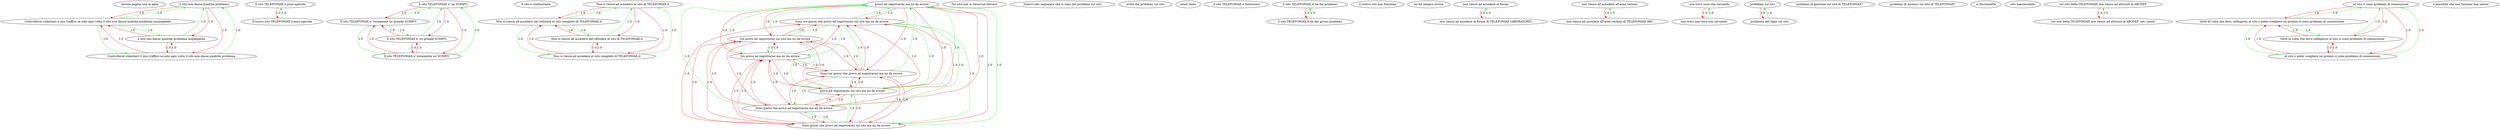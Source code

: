 digraph rawGraph {
"Alcune pagine non le apre";"il sito non dasse qualche problema";"Controllerei volentieri il mio traffico se solo ogni volta il sito non dasse qualche problema inspiegabile";"Controllerei volentieri il mio traffico se solo ogni volta il sito non dasse qualche problema";"il sito non dasse qualche problema inspiegabile";"Il sito TELEFONIAX è poco agevole";"Il nuovo sito TELEFONIAX è poco agevole";"Il sito TELEFONIAX e' un SCHIFO";"Il sito TELEFONIAX e' veramente un grande SCHIFO";"Il sito TELEFONIAX e' veramente un SCHIFO";"Il sito TELEFONIAX e' un grande SCHIFO";"Il sito è confusionale";"Non si riesce ad accedere al sito di TELEFONIAX.it";"Non si riesce ad accedere dal cellulare al sito completo di TELEFONIAX.it";"Non si riesce ad accedere al sito completo di TELEFONIAX.it";"Non si riesce ad accedere dal cellulare al sito di TELEFONIAX.it";"provo ad registrarmi ma mi da errore";"Sono tre giorni che provo ad registrarmi sul sito ma mi da errore";"Sono giorni che provo ad registrarmi sul sito ma mi da errore";"Sono giorni che provo ad registrarmi ma mi da errore";"provo ad registrarmi sul sito ma mi da errore";"Sono tre giorni che provo ad registrarmi ma mi da errore";"tre provo ad registrarmi ma mi da errore";"tre provo ad registrarmi sul sito ma mi da errore";"Sul sito non si riesce ad entrare";"Volevo solo segnalare che ci sono dei problemi sul sito";"avete dei problemi sul sito";"esser lento";"il sito TELEFONIAX è lentissimo";"il sito TELEFONIAX.it ha dei problemi";"il sito TELEFONIAX.it ha dei grossi problemi";"il vostro sito non funziona";"mi dà sempre errore";"non riesco ad accedere al forum";"non riesco ad accedere al forum di TELEFONIAX LABORATORIO";"non riesco ad accedere all'area reclami";"non riesco ad accedere all'area reclami di TELEFONIAX ABC";"non trovi cosa stai cercando";"non trovi mai cosa stai cercando";"problema sul sito";"problema del login sul sito";"problemi di gestione sul sito di TELEFONIAX?";"problemi di accesso sul sito di TELEFONIAX?";"si disconnette";"sito inaccessibile";"sul sito della TELEFONIAX non riesco ad attivare la ABCDEF";"sul sito della TELEFONIAX non riesco ad attivare la ABCDEF con i punti";"al sito ci sono problemi di connessione";"tutte le volte che devo collegarmi al sito x poter scegliere un premio ci sono problemi di connessione";"al sito x poter scegliere un premio ci sono problemi di connessione";"tutte le volte che devo collegarmi al sito ci sono problemi di connessione";"è possibile che non funzioni mai niente";"Controllerei volentieri il mio traffico se solo ogni volta il sito non dasse qualche problema inspiegabile" -> "Controllerei volentieri il mio traffico se solo ogni volta il sito non dasse qualche problema" [label=1.0] [color=green]
"Controllerei volentieri il mio traffico se solo ogni volta il sito non dasse qualche problema" -> "il sito non dasse qualche problema" [label=1.0] [color=green]
"Controllerei volentieri il mio traffico se solo ogni volta il sito non dasse qualche problema inspiegabile" -> "il sito non dasse qualche problema inspiegabile" [label=1.0] [color=green]
"il sito non dasse qualche problema inspiegabile" -> "il sito non dasse qualche problema" [label=1.0] [color=green]
"Controllerei volentieri il mio traffico se solo ogni volta il sito non dasse qualche problema inspiegabile" -> "il sito non dasse qualche problema" [label=1.0] [color=green]
"il sito non dasse qualche problema" -> "Controllerei volentieri il mio traffico se solo ogni volta il sito non dasse qualche problema inspiegabile" [label=1.0] [color=red]
"il sito non dasse qualche problema" -> "Controllerei volentieri il mio traffico se solo ogni volta il sito non dasse qualche problema" [label=1.0] [color=red]
"il sito non dasse qualche problema" -> "il sito non dasse qualche problema inspiegabile" [label=1.0] [color=red]
"Controllerei volentieri il mio traffico se solo ogni volta il sito non dasse qualche problema" -> "Controllerei volentieri il mio traffico se solo ogni volta il sito non dasse qualche problema inspiegabile" [label=1.0] [color=red]
"Controllerei volentieri il mio traffico se solo ogni volta il sito non dasse qualche problema" -> "il sito non dasse qualche problema inspiegabile" [label=1.0] [color=red]
"il sito non dasse qualche problema inspiegabile" -> "Controllerei volentieri il mio traffico se solo ogni volta il sito non dasse qualche problema inspiegabile" [label=1.0] [color=red]
"il sito non dasse qualche problema inspiegabile" -> "Controllerei volentieri il mio traffico se solo ogni volta il sito non dasse qualche problema" [label=1.0] [color=red]
"Il nuovo sito TELEFONIAX è poco agevole" -> "Il sito TELEFONIAX è poco agevole" [label=1.0] [color=green]
"Il sito TELEFONIAX è poco agevole" -> "Il nuovo sito TELEFONIAX è poco agevole" [label=1.0] [color=red]
"Il sito TELEFONIAX e' veramente un grande SCHIFO" -> "Il sito TELEFONIAX e' veramente un SCHIFO" [label=1.0] [color=green]
"Il sito TELEFONIAX e' veramente un SCHIFO" -> "Il sito TELEFONIAX e' un SCHIFO" [label=1.0] [color=green]
"Il sito TELEFONIAX e' veramente un grande SCHIFO" -> "Il sito TELEFONIAX e' un grande SCHIFO" [label=1.0] [color=green]
"Il sito TELEFONIAX e' un grande SCHIFO" -> "Il sito TELEFONIAX e' un SCHIFO" [label=1.0] [color=green]
"Il sito TELEFONIAX e' veramente un grande SCHIFO" -> "Il sito TELEFONIAX e' un SCHIFO" [label=1.0] [color=green]
"Il sito TELEFONIAX e' un SCHIFO" -> "Il sito TELEFONIAX e' veramente un grande SCHIFO" [label=1.0] [color=red]
"Il sito TELEFONIAX e' un SCHIFO" -> "Il sito TELEFONIAX e' veramente un SCHIFO" [label=1.0] [color=red]
"Il sito TELEFONIAX e' un SCHIFO" -> "Il sito TELEFONIAX e' un grande SCHIFO" [label=1.0] [color=red]
"Il sito TELEFONIAX e' veramente un SCHIFO" -> "Il sito TELEFONIAX e' veramente un grande SCHIFO" [label=1.0] [color=red]
"Il sito TELEFONIAX e' veramente un SCHIFO" -> "Il sito TELEFONIAX e' un grande SCHIFO" [label=1.0] [color=red]
"Il sito TELEFONIAX e' un grande SCHIFO" -> "Il sito TELEFONIAX e' veramente un grande SCHIFO" [label=1.0] [color=red]
"Il sito TELEFONIAX e' un grande SCHIFO" -> "Il sito TELEFONIAX e' veramente un SCHIFO" [label=1.0] [color=red]
"Non si riesce ad accedere dal cellulare al sito completo di TELEFONIAX.it" -> "Non si riesce ad accedere al sito completo di TELEFONIAX.it" [label=1.0] [color=green]
"Non si riesce ad accedere al sito completo di TELEFONIAX.it" -> "Non si riesce ad accedere al sito di TELEFONIAX.it" [label=1.0] [color=green]
"Non si riesce ad accedere dal cellulare al sito completo di TELEFONIAX.it" -> "Non si riesce ad accedere dal cellulare al sito di TELEFONIAX.it" [label=1.0] [color=green]
"Non si riesce ad accedere dal cellulare al sito di TELEFONIAX.it" -> "Non si riesce ad accedere al sito di TELEFONIAX.it" [label=1.0] [color=green]
"Non si riesce ad accedere dal cellulare al sito completo di TELEFONIAX.it" -> "Non si riesce ad accedere al sito di TELEFONIAX.it" [label=1.0] [color=green]
"Non si riesce ad accedere al sito di TELEFONIAX.it" -> "Non si riesce ad accedere dal cellulare al sito completo di TELEFONIAX.it" [label=1.0] [color=red]
"Non si riesce ad accedere al sito di TELEFONIAX.it" -> "Non si riesce ad accedere al sito completo di TELEFONIAX.it" [label=1.0] [color=red]
"Non si riesce ad accedere al sito di TELEFONIAX.it" -> "Non si riesce ad accedere dal cellulare al sito di TELEFONIAX.it" [label=1.0] [color=red]
"Non si riesce ad accedere al sito completo di TELEFONIAX.it" -> "Non si riesce ad accedere dal cellulare al sito completo di TELEFONIAX.it" [label=1.0] [color=red]
"Non si riesce ad accedere al sito completo di TELEFONIAX.it" -> "Non si riesce ad accedere dal cellulare al sito di TELEFONIAX.it" [label=1.0] [color=red]
"Non si riesce ad accedere dal cellulare al sito di TELEFONIAX.it" -> "Non si riesce ad accedere dal cellulare al sito completo di TELEFONIAX.it" [label=1.0] [color=red]
"Non si riesce ad accedere dal cellulare al sito di TELEFONIAX.it" -> "Non si riesce ad accedere al sito completo di TELEFONIAX.it" [label=1.0] [color=red]
"Sono tre giorni che provo ad registrarmi sul sito ma mi da errore" -> "Sono giorni che provo ad registrarmi sul sito ma mi da errore" [label=1.0] [color=green]
"Sono giorni che provo ad registrarmi sul sito ma mi da errore" -> "Sono giorni che provo ad registrarmi ma mi da errore" [label=1.0] [color=green]
"Sono giorni che provo ad registrarmi ma mi da errore" -> "provo ad registrarmi ma mi da errore" [label=1.0] [color=green]
"Sono giorni che provo ad registrarmi sul sito ma mi da errore" -> "provo ad registrarmi sul sito ma mi da errore" [label=1.0] [color=green]
"provo ad registrarmi sul sito ma mi da errore" -> "provo ad registrarmi ma mi da errore" [label=1.0] [color=green]
"Sono tre giorni che provo ad registrarmi sul sito ma mi da errore" -> "Sono tre giorni che provo ad registrarmi ma mi da errore" [label=1.0] [color=green]
"Sono tre giorni che provo ad registrarmi ma mi da errore" -> "Sono giorni che provo ad registrarmi ma mi da errore" [label=1.0] [color=green]
"Sono tre giorni che provo ad registrarmi ma mi da errore" -> "tre provo ad registrarmi ma mi da errore" [label=1.0] [color=green]
"tre provo ad registrarmi ma mi da errore" -> "provo ad registrarmi ma mi da errore" [label=1.0] [color=green]
"Sono tre giorni che provo ad registrarmi sul sito ma mi da errore" -> "tre provo ad registrarmi sul sito ma mi da errore" [label=1.0] [color=green]
"tre provo ad registrarmi sul sito ma mi da errore" -> "provo ad registrarmi sul sito ma mi da errore" [label=1.0] [color=green]
"tre provo ad registrarmi sul sito ma mi da errore" -> "tre provo ad registrarmi ma mi da errore" [label=1.0] [color=green]
"Sono tre giorni che provo ad registrarmi sul sito ma mi da errore" -> "tre provo ad registrarmi ma mi da errore" [label=1.0] [color=green]
"Sono tre giorni che provo ad registrarmi sul sito ma mi da errore" -> "Sono giorni che provo ad registrarmi ma mi da errore" [label=1.0] [color=green]
"Sono tre giorni che provo ad registrarmi sul sito ma mi da errore" -> "provo ad registrarmi sul sito ma mi da errore" [label=1.0] [color=green]
"Sono giorni che provo ad registrarmi sul sito ma mi da errore" -> "provo ad registrarmi ma mi da errore" [label=1.0] [color=green]
"Sono tre giorni che provo ad registrarmi ma mi da errore" -> "provo ad registrarmi ma mi da errore" [label=1.0] [color=green]
"tre provo ad registrarmi sul sito ma mi da errore" -> "provo ad registrarmi ma mi da errore" [label=1.0] [color=green]
"Sono tre giorni che provo ad registrarmi sul sito ma mi da errore" -> "provo ad registrarmi ma mi da errore" [label=1.0] [color=green]
"provo ad registrarmi ma mi da errore" -> "Sono tre giorni che provo ad registrarmi sul sito ma mi da errore" [label=1.0] [color=red]
"provo ad registrarmi ma mi da errore" -> "Sono giorni che provo ad registrarmi sul sito ma mi da errore" [label=1.0] [color=red]
"provo ad registrarmi ma mi da errore" -> "Sono giorni che provo ad registrarmi ma mi da errore" [label=1.0] [color=red]
"provo ad registrarmi ma mi da errore" -> "provo ad registrarmi sul sito ma mi da errore" [label=1.0] [color=red]
"provo ad registrarmi ma mi da errore" -> "Sono tre giorni che provo ad registrarmi ma mi da errore" [label=1.0] [color=red]
"provo ad registrarmi ma mi da errore" -> "tre provo ad registrarmi ma mi da errore" [label=1.0] [color=red]
"provo ad registrarmi ma mi da errore" -> "tre provo ad registrarmi sul sito ma mi da errore" [label=1.0] [color=red]
"Sono giorni che provo ad registrarmi sul sito ma mi da errore" -> "Sono tre giorni che provo ad registrarmi sul sito ma mi da errore" [label=1.0] [color=red]
"Sono giorni che provo ad registrarmi sul sito ma mi da errore" -> "Sono tre giorni che provo ad registrarmi ma mi da errore" [label=1.0] [color=red]
"Sono giorni che provo ad registrarmi sul sito ma mi da errore" -> "tre provo ad registrarmi ma mi da errore" [label=1.0] [color=red]
"Sono giorni che provo ad registrarmi sul sito ma mi da errore" -> "tre provo ad registrarmi sul sito ma mi da errore" [label=1.0] [color=red]
"Sono giorni che provo ad registrarmi ma mi da errore" -> "Sono tre giorni che provo ad registrarmi sul sito ma mi da errore" [label=1.0] [color=red]
"Sono giorni che provo ad registrarmi ma mi da errore" -> "Sono giorni che provo ad registrarmi sul sito ma mi da errore" [label=1.0] [color=red]
"Sono giorni che provo ad registrarmi ma mi da errore" -> "provo ad registrarmi sul sito ma mi da errore" [label=1.0] [color=red]
"Sono giorni che provo ad registrarmi ma mi da errore" -> "Sono tre giorni che provo ad registrarmi ma mi da errore" [label=1.0] [color=red]
"Sono giorni che provo ad registrarmi ma mi da errore" -> "tre provo ad registrarmi ma mi da errore" [label=1.0] [color=red]
"Sono giorni che provo ad registrarmi ma mi da errore" -> "tre provo ad registrarmi sul sito ma mi da errore" [label=1.0] [color=red]
"provo ad registrarmi sul sito ma mi da errore" -> "Sono tre giorni che provo ad registrarmi sul sito ma mi da errore" [label=1.0] [color=red]
"provo ad registrarmi sul sito ma mi da errore" -> "Sono giorni che provo ad registrarmi sul sito ma mi da errore" [label=1.0] [color=red]
"provo ad registrarmi sul sito ma mi da errore" -> "Sono giorni che provo ad registrarmi ma mi da errore" [label=1.0] [color=red]
"provo ad registrarmi sul sito ma mi da errore" -> "Sono tre giorni che provo ad registrarmi ma mi da errore" [label=1.0] [color=red]
"provo ad registrarmi sul sito ma mi da errore" -> "tre provo ad registrarmi ma mi da errore" [label=1.0] [color=red]
"provo ad registrarmi sul sito ma mi da errore" -> "tre provo ad registrarmi sul sito ma mi da errore" [label=1.0] [color=red]
"Sono tre giorni che provo ad registrarmi ma mi da errore" -> "Sono tre giorni che provo ad registrarmi sul sito ma mi da errore" [label=1.0] [color=red]
"Sono tre giorni che provo ad registrarmi ma mi da errore" -> "Sono giorni che provo ad registrarmi sul sito ma mi da errore" [label=1.0] [color=red]
"Sono tre giorni che provo ad registrarmi ma mi da errore" -> "provo ad registrarmi sul sito ma mi da errore" [label=1.0] [color=red]
"Sono tre giorni che provo ad registrarmi ma mi da errore" -> "tre provo ad registrarmi sul sito ma mi da errore" [label=1.0] [color=red]
"tre provo ad registrarmi ma mi da errore" -> "Sono tre giorni che provo ad registrarmi sul sito ma mi da errore" [label=1.0] [color=red]
"tre provo ad registrarmi ma mi da errore" -> "Sono giorni che provo ad registrarmi sul sito ma mi da errore" [label=1.0] [color=red]
"tre provo ad registrarmi ma mi da errore" -> "Sono giorni che provo ad registrarmi ma mi da errore" [label=1.0] [color=red]
"tre provo ad registrarmi ma mi da errore" -> "provo ad registrarmi sul sito ma mi da errore" [label=1.0] [color=red]
"tre provo ad registrarmi ma mi da errore" -> "Sono tre giorni che provo ad registrarmi ma mi da errore" [label=1.0] [color=red]
"tre provo ad registrarmi ma mi da errore" -> "tre provo ad registrarmi sul sito ma mi da errore" [label=1.0] [color=red]
"tre provo ad registrarmi sul sito ma mi da errore" -> "Sono tre giorni che provo ad registrarmi sul sito ma mi da errore" [label=1.0] [color=red]
"tre provo ad registrarmi sul sito ma mi da errore" -> "Sono giorni che provo ad registrarmi sul sito ma mi da errore" [label=1.0] [color=red]
"tre provo ad registrarmi sul sito ma mi da errore" -> "Sono giorni che provo ad registrarmi ma mi da errore" [label=1.0] [color=red]
"tre provo ad registrarmi sul sito ma mi da errore" -> "Sono tre giorni che provo ad registrarmi ma mi da errore" [label=1.0] [color=red]
"il sito TELEFONIAX.it ha dei grossi problemi" -> "il sito TELEFONIAX.it ha dei problemi" [label=1.0] [color=green]
"il sito TELEFONIAX.it ha dei problemi" -> "il sito TELEFONIAX.it ha dei grossi problemi" [label=1.0] [color=red]
"non riesco ad accedere al forum di TELEFONIAX LABORATORIO" -> "non riesco ad accedere al forum" [label=1.0] [color=green]
"non riesco ad accedere al forum" -> "non riesco ad accedere al forum di TELEFONIAX LABORATORIO" [label=1.0] [color=red]
"non riesco ad accedere all'area reclami di TELEFONIAX ABC" -> "non riesco ad accedere all'area reclami" [label=1.0] [color=green]
"non riesco ad accedere all'area reclami" -> "non riesco ad accedere all'area reclami di TELEFONIAX ABC" [label=1.0] [color=red]
"non trovi mai cosa stai cercando" -> "non trovi cosa stai cercando" [label=1.0] [color=green]
"non trovi cosa stai cercando" -> "non trovi mai cosa stai cercando" [label=1.0] [color=red]
"problema del login sul sito" -> "problema sul sito" [label=1.0] [color=green]
"problema sul sito" -> "problema del login sul sito" [label=1.0] [color=red]
"sul sito della TELEFONIAX non riesco ad attivare la ABCDEF con i punti" -> "sul sito della TELEFONIAX non riesco ad attivare la ABCDEF" [label=1.0] [color=green]
"sul sito della TELEFONIAX non riesco ad attivare la ABCDEF" -> "sul sito della TELEFONIAX non riesco ad attivare la ABCDEF con i punti" [label=1.0] [color=red]
"tutte le volte che devo collegarmi al sito x poter scegliere un premio ci sono problemi di connessione" -> "al sito x poter scegliere un premio ci sono problemi di connessione" [label=1.0] [color=green]
"al sito x poter scegliere un premio ci sono problemi di connessione" -> "al sito ci sono problemi di connessione" [label=1.0] [color=green]
"tutte le volte che devo collegarmi al sito x poter scegliere un premio ci sono problemi di connessione" -> "tutte le volte che devo collegarmi al sito ci sono problemi di connessione" [label=1.0] [color=green]
"tutte le volte che devo collegarmi al sito ci sono problemi di connessione" -> "al sito ci sono problemi di connessione" [label=1.0] [color=green]
"tutte le volte che devo collegarmi al sito x poter scegliere un premio ci sono problemi di connessione" -> "al sito ci sono problemi di connessione" [label=1.0] [color=green]
"al sito ci sono problemi di connessione" -> "tutte le volte che devo collegarmi al sito x poter scegliere un premio ci sono problemi di connessione" [label=1.0] [color=red]
"al sito ci sono problemi di connessione" -> "al sito x poter scegliere un premio ci sono problemi di connessione" [label=1.0] [color=red]
"al sito ci sono problemi di connessione" -> "tutte le volte che devo collegarmi al sito ci sono problemi di connessione" [label=1.0] [color=red]
"al sito x poter scegliere un premio ci sono problemi di connessione" -> "tutte le volte che devo collegarmi al sito x poter scegliere un premio ci sono problemi di connessione" [label=1.0] [color=red]
"al sito x poter scegliere un premio ci sono problemi di connessione" -> "tutte le volte che devo collegarmi al sito ci sono problemi di connessione" [label=1.0] [color=red]
"tutte le volte che devo collegarmi al sito ci sono problemi di connessione" -> "tutte le volte che devo collegarmi al sito x poter scegliere un premio ci sono problemi di connessione" [label=1.0] [color=red]
"tutte le volte che devo collegarmi al sito ci sono problemi di connessione" -> "al sito x poter scegliere un premio ci sono problemi di connessione" [label=1.0] [color=red]
}